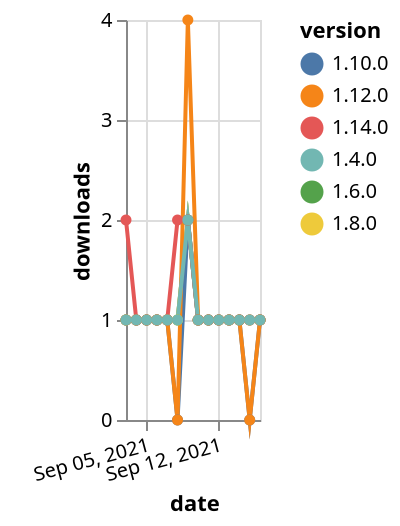 {"$schema": "https://vega.github.io/schema/vega-lite/v5.json", "description": "A simple bar chart with embedded data.", "data": {"values": [{"date": "2021-09-03", "total": 196, "delta": 1, "version": "1.6.0"}, {"date": "2021-09-04", "total": 197, "delta": 1, "version": "1.6.0"}, {"date": "2021-09-05", "total": 198, "delta": 1, "version": "1.6.0"}, {"date": "2021-09-06", "total": 199, "delta": 1, "version": "1.6.0"}, {"date": "2021-09-07", "total": 200, "delta": 1, "version": "1.6.0"}, {"date": "2021-09-08", "total": 201, "delta": 1, "version": "1.6.0"}, {"date": "2021-09-09", "total": 203, "delta": 2, "version": "1.6.0"}, {"date": "2021-09-10", "total": 204, "delta": 1, "version": "1.6.0"}, {"date": "2021-09-11", "total": 205, "delta": 1, "version": "1.6.0"}, {"date": "2021-09-12", "total": 206, "delta": 1, "version": "1.6.0"}, {"date": "2021-09-13", "total": 207, "delta": 1, "version": "1.6.0"}, {"date": "2021-09-14", "total": 208, "delta": 1, "version": "1.6.0"}, {"date": "2021-09-15", "total": 209, "delta": 1, "version": "1.6.0"}, {"date": "2021-09-16", "total": 210, "delta": 1, "version": "1.6.0"}, {"date": "2021-09-03", "total": 188, "delta": 1, "version": "1.8.0"}, {"date": "2021-09-04", "total": 189, "delta": 1, "version": "1.8.0"}, {"date": "2021-09-05", "total": 190, "delta": 1, "version": "1.8.0"}, {"date": "2021-09-06", "total": 191, "delta": 1, "version": "1.8.0"}, {"date": "2021-09-07", "total": 192, "delta": 1, "version": "1.8.0"}, {"date": "2021-09-08", "total": 193, "delta": 1, "version": "1.8.0"}, {"date": "2021-09-09", "total": 195, "delta": 2, "version": "1.8.0"}, {"date": "2021-09-10", "total": 196, "delta": 1, "version": "1.8.0"}, {"date": "2021-09-11", "total": 197, "delta": 1, "version": "1.8.0"}, {"date": "2021-09-12", "total": 198, "delta": 1, "version": "1.8.0"}, {"date": "2021-09-13", "total": 199, "delta": 1, "version": "1.8.0"}, {"date": "2021-09-14", "total": 200, "delta": 1, "version": "1.8.0"}, {"date": "2021-09-15", "total": 201, "delta": 1, "version": "1.8.0"}, {"date": "2021-09-16", "total": 202, "delta": 1, "version": "1.8.0"}, {"date": "2021-09-03", "total": 170, "delta": 1, "version": "1.10.0"}, {"date": "2021-09-04", "total": 171, "delta": 1, "version": "1.10.0"}, {"date": "2021-09-05", "total": 172, "delta": 1, "version": "1.10.0"}, {"date": "2021-09-06", "total": 173, "delta": 1, "version": "1.10.0"}, {"date": "2021-09-07", "total": 174, "delta": 1, "version": "1.10.0"}, {"date": "2021-09-08", "total": 174, "delta": 0, "version": "1.10.0"}, {"date": "2021-09-09", "total": 176, "delta": 2, "version": "1.10.0"}, {"date": "2021-09-10", "total": 177, "delta": 1, "version": "1.10.0"}, {"date": "2021-09-11", "total": 178, "delta": 1, "version": "1.10.0"}, {"date": "2021-09-12", "total": 179, "delta": 1, "version": "1.10.0"}, {"date": "2021-09-13", "total": 180, "delta": 1, "version": "1.10.0"}, {"date": "2021-09-14", "total": 181, "delta": 1, "version": "1.10.0"}, {"date": "2021-09-15", "total": 181, "delta": 0, "version": "1.10.0"}, {"date": "2021-09-16", "total": 182, "delta": 1, "version": "1.10.0"}, {"date": "2021-09-03", "total": 127, "delta": 2, "version": "1.14.0"}, {"date": "2021-09-04", "total": 128, "delta": 1, "version": "1.14.0"}, {"date": "2021-09-05", "total": 129, "delta": 1, "version": "1.14.0"}, {"date": "2021-09-06", "total": 130, "delta": 1, "version": "1.14.0"}, {"date": "2021-09-07", "total": 131, "delta": 1, "version": "1.14.0"}, {"date": "2021-09-08", "total": 133, "delta": 2, "version": "1.14.0"}, {"date": "2021-09-09", "total": 135, "delta": 2, "version": "1.14.0"}, {"date": "2021-09-10", "total": 136, "delta": 1, "version": "1.14.0"}, {"date": "2021-09-11", "total": 137, "delta": 1, "version": "1.14.0"}, {"date": "2021-09-12", "total": 138, "delta": 1, "version": "1.14.0"}, {"date": "2021-09-13", "total": 139, "delta": 1, "version": "1.14.0"}, {"date": "2021-09-14", "total": 140, "delta": 1, "version": "1.14.0"}, {"date": "2021-09-15", "total": 141, "delta": 1, "version": "1.14.0"}, {"date": "2021-09-16", "total": 142, "delta": 1, "version": "1.14.0"}, {"date": "2021-09-03", "total": 192, "delta": 1, "version": "1.12.0"}, {"date": "2021-09-04", "total": 193, "delta": 1, "version": "1.12.0"}, {"date": "2021-09-05", "total": 194, "delta": 1, "version": "1.12.0"}, {"date": "2021-09-06", "total": 195, "delta": 1, "version": "1.12.0"}, {"date": "2021-09-07", "total": 196, "delta": 1, "version": "1.12.0"}, {"date": "2021-09-08", "total": 196, "delta": 0, "version": "1.12.0"}, {"date": "2021-09-09", "total": 200, "delta": 4, "version": "1.12.0"}, {"date": "2021-09-10", "total": 201, "delta": 1, "version": "1.12.0"}, {"date": "2021-09-11", "total": 202, "delta": 1, "version": "1.12.0"}, {"date": "2021-09-12", "total": 203, "delta": 1, "version": "1.12.0"}, {"date": "2021-09-13", "total": 204, "delta": 1, "version": "1.12.0"}, {"date": "2021-09-14", "total": 205, "delta": 1, "version": "1.12.0"}, {"date": "2021-09-15", "total": 205, "delta": 0, "version": "1.12.0"}, {"date": "2021-09-16", "total": 206, "delta": 1, "version": "1.12.0"}, {"date": "2021-09-03", "total": 239, "delta": 1, "version": "1.4.0"}, {"date": "2021-09-04", "total": 240, "delta": 1, "version": "1.4.0"}, {"date": "2021-09-05", "total": 241, "delta": 1, "version": "1.4.0"}, {"date": "2021-09-06", "total": 242, "delta": 1, "version": "1.4.0"}, {"date": "2021-09-07", "total": 243, "delta": 1, "version": "1.4.0"}, {"date": "2021-09-08", "total": 244, "delta": 1, "version": "1.4.0"}, {"date": "2021-09-09", "total": 246, "delta": 2, "version": "1.4.0"}, {"date": "2021-09-10", "total": 247, "delta": 1, "version": "1.4.0"}, {"date": "2021-09-11", "total": 248, "delta": 1, "version": "1.4.0"}, {"date": "2021-09-12", "total": 249, "delta": 1, "version": "1.4.0"}, {"date": "2021-09-13", "total": 250, "delta": 1, "version": "1.4.0"}, {"date": "2021-09-14", "total": 251, "delta": 1, "version": "1.4.0"}, {"date": "2021-09-15", "total": 252, "delta": 1, "version": "1.4.0"}, {"date": "2021-09-16", "total": 253, "delta": 1, "version": "1.4.0"}]}, "width": "container", "mark": {"type": "line", "point": {"filled": true}}, "encoding": {"x": {"field": "date", "type": "temporal", "timeUnit": "yearmonthdate", "title": "date", "axis": {"labelAngle": -15}}, "y": {"field": "delta", "type": "quantitative", "title": "downloads"}, "color": {"field": "version", "type": "nominal"}, "tooltip": {"field": "delta"}}}